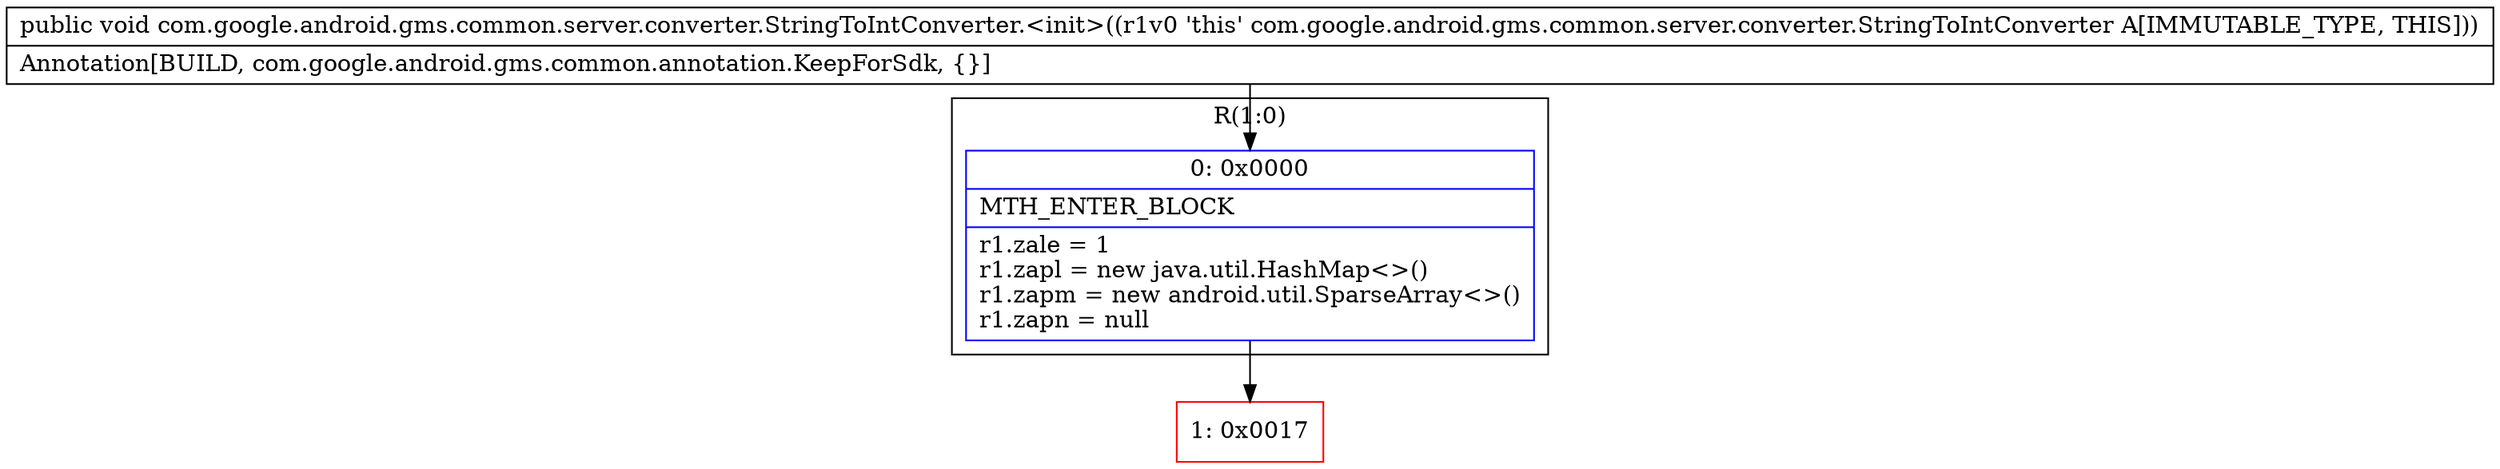 digraph "CFG forcom.google.android.gms.common.server.converter.StringToIntConverter.\<init\>()V" {
subgraph cluster_Region_2082718968 {
label = "R(1:0)";
node [shape=record,color=blue];
Node_0 [shape=record,label="{0\:\ 0x0000|MTH_ENTER_BLOCK\l|r1.zale = 1\lr1.zapl = new java.util.HashMap\<\>()\lr1.zapm = new android.util.SparseArray\<\>()\lr1.zapn = null\l}"];
}
Node_1 [shape=record,color=red,label="{1\:\ 0x0017}"];
MethodNode[shape=record,label="{public void com.google.android.gms.common.server.converter.StringToIntConverter.\<init\>((r1v0 'this' com.google.android.gms.common.server.converter.StringToIntConverter A[IMMUTABLE_TYPE, THIS]))  | Annotation[BUILD, com.google.android.gms.common.annotation.KeepForSdk, \{\}]\l}"];
MethodNode -> Node_0;
Node_0 -> Node_1;
}

